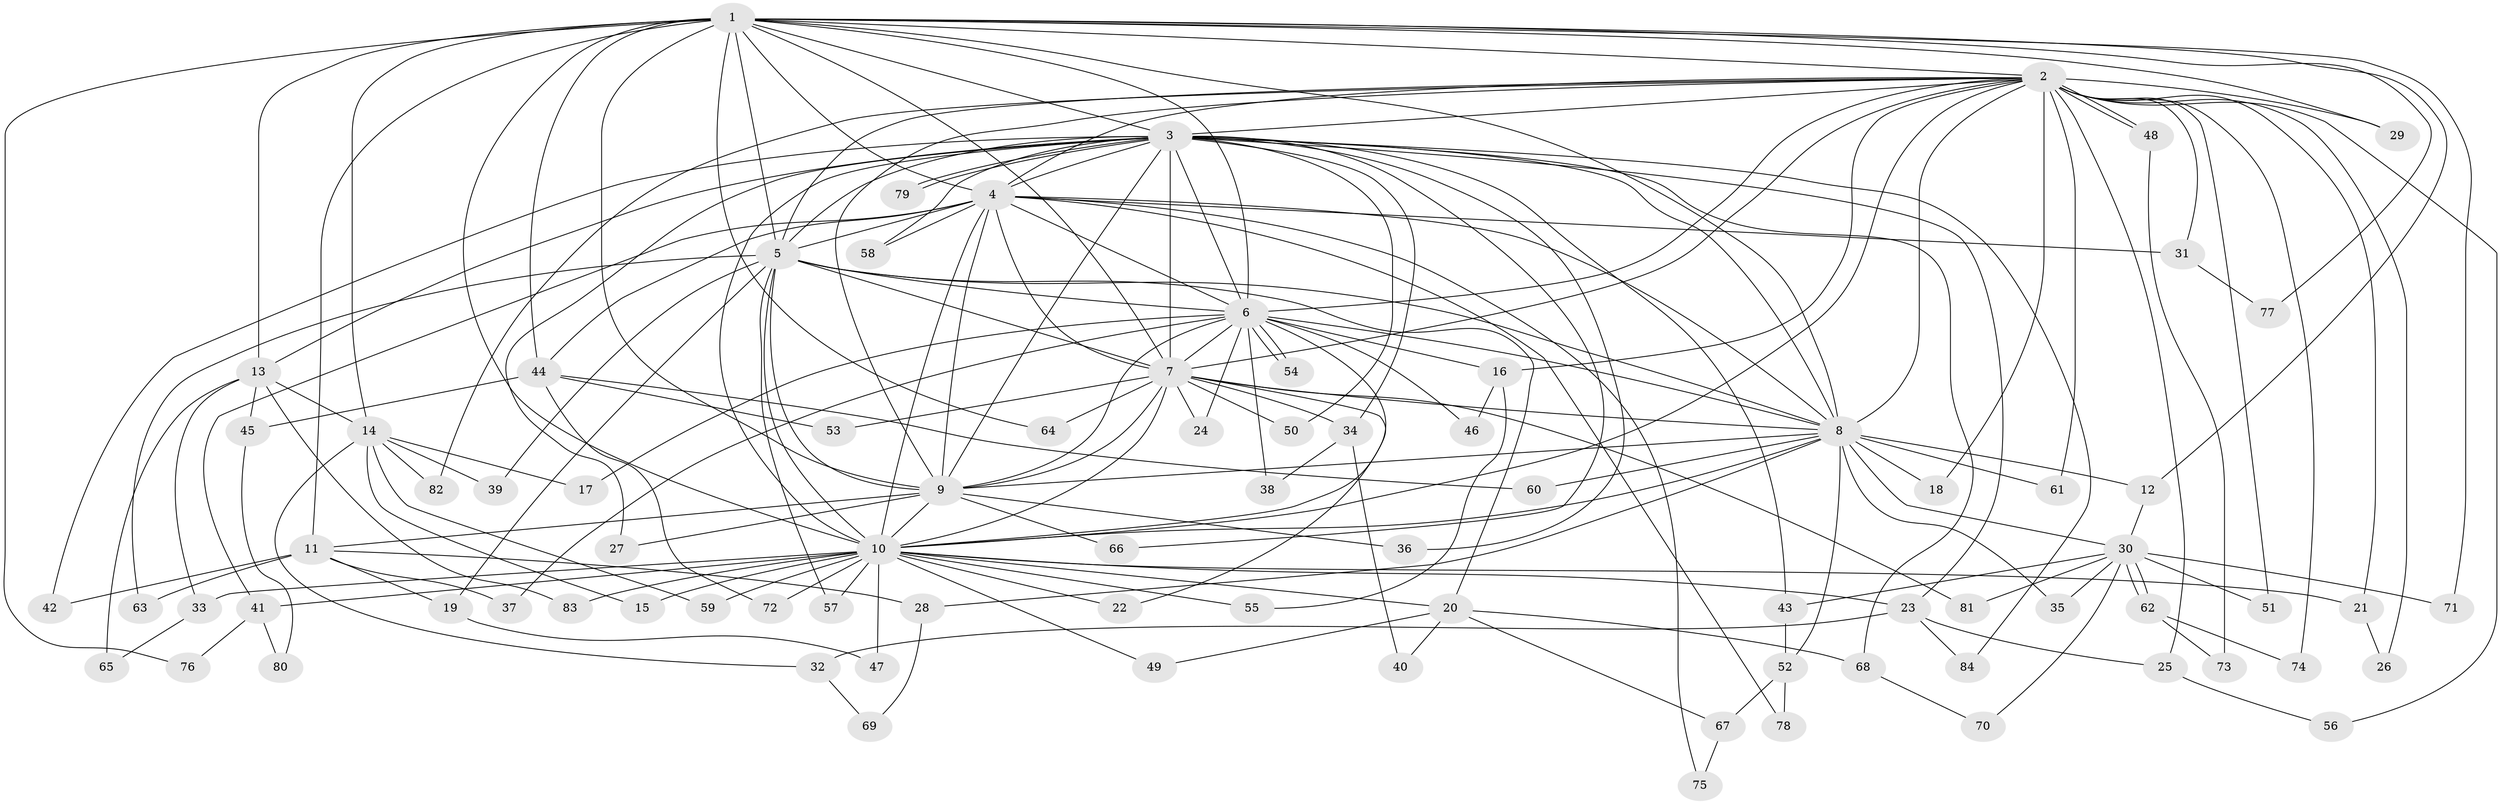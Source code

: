 // coarse degree distribution, {14: 0.037037037037037035, 12: 0.07407407407407407, 15: 0.037037037037037035, 10: 0.07407407407407407, 9: 0.1111111111111111, 4: 0.07407407407407407, 8: 0.037037037037037035, 5: 0.14814814814814814, 7: 0.037037037037037035, 3: 0.14814814814814814, 6: 0.037037037037037035, 2: 0.14814814814814814, 1: 0.037037037037037035}
// Generated by graph-tools (version 1.1) at 2025/49/03/04/25 22:49:36]
// undirected, 84 vertices, 193 edges
graph export_dot {
  node [color=gray90,style=filled];
  1;
  2;
  3;
  4;
  5;
  6;
  7;
  8;
  9;
  10;
  11;
  12;
  13;
  14;
  15;
  16;
  17;
  18;
  19;
  20;
  21;
  22;
  23;
  24;
  25;
  26;
  27;
  28;
  29;
  30;
  31;
  32;
  33;
  34;
  35;
  36;
  37;
  38;
  39;
  40;
  41;
  42;
  43;
  44;
  45;
  46;
  47;
  48;
  49;
  50;
  51;
  52;
  53;
  54;
  55;
  56;
  57;
  58;
  59;
  60;
  61;
  62;
  63;
  64;
  65;
  66;
  67;
  68;
  69;
  70;
  71;
  72;
  73;
  74;
  75;
  76;
  77;
  78;
  79;
  80;
  81;
  82;
  83;
  84;
  1 -- 2;
  1 -- 3;
  1 -- 4;
  1 -- 5;
  1 -- 6;
  1 -- 7;
  1 -- 8;
  1 -- 9;
  1 -- 10;
  1 -- 11;
  1 -- 12;
  1 -- 13;
  1 -- 14;
  1 -- 29;
  1 -- 44;
  1 -- 64;
  1 -- 71;
  1 -- 76;
  1 -- 77;
  2 -- 3;
  2 -- 4;
  2 -- 5;
  2 -- 6;
  2 -- 7;
  2 -- 8;
  2 -- 9;
  2 -- 10;
  2 -- 16;
  2 -- 18;
  2 -- 21;
  2 -- 25;
  2 -- 26;
  2 -- 29;
  2 -- 31;
  2 -- 48;
  2 -- 48;
  2 -- 51;
  2 -- 56;
  2 -- 61;
  2 -- 74;
  2 -- 82;
  3 -- 4;
  3 -- 5;
  3 -- 6;
  3 -- 7;
  3 -- 8;
  3 -- 9;
  3 -- 10;
  3 -- 13;
  3 -- 23;
  3 -- 27;
  3 -- 34;
  3 -- 36;
  3 -- 42;
  3 -- 43;
  3 -- 50;
  3 -- 58;
  3 -- 66;
  3 -- 68;
  3 -- 79;
  3 -- 79;
  3 -- 84;
  4 -- 5;
  4 -- 6;
  4 -- 7;
  4 -- 8;
  4 -- 9;
  4 -- 10;
  4 -- 31;
  4 -- 41;
  4 -- 44;
  4 -- 58;
  4 -- 75;
  4 -- 78;
  5 -- 6;
  5 -- 7;
  5 -- 8;
  5 -- 9;
  5 -- 10;
  5 -- 19;
  5 -- 20;
  5 -- 39;
  5 -- 57;
  5 -- 63;
  6 -- 7;
  6 -- 8;
  6 -- 9;
  6 -- 10;
  6 -- 16;
  6 -- 17;
  6 -- 24;
  6 -- 37;
  6 -- 38;
  6 -- 46;
  6 -- 54;
  6 -- 54;
  7 -- 8;
  7 -- 9;
  7 -- 10;
  7 -- 22;
  7 -- 24;
  7 -- 34;
  7 -- 50;
  7 -- 53;
  7 -- 64;
  7 -- 81;
  8 -- 9;
  8 -- 10;
  8 -- 12;
  8 -- 18;
  8 -- 28;
  8 -- 30;
  8 -- 35;
  8 -- 52;
  8 -- 60;
  8 -- 61;
  9 -- 10;
  9 -- 11;
  9 -- 27;
  9 -- 36;
  9 -- 66;
  10 -- 15;
  10 -- 20;
  10 -- 21;
  10 -- 22;
  10 -- 23;
  10 -- 33;
  10 -- 41;
  10 -- 47;
  10 -- 49;
  10 -- 55;
  10 -- 57;
  10 -- 59;
  10 -- 72;
  10 -- 83;
  11 -- 19;
  11 -- 28;
  11 -- 37;
  11 -- 42;
  11 -- 63;
  12 -- 30;
  13 -- 14;
  13 -- 33;
  13 -- 45;
  13 -- 65;
  13 -- 83;
  14 -- 15;
  14 -- 17;
  14 -- 32;
  14 -- 39;
  14 -- 59;
  14 -- 82;
  16 -- 46;
  16 -- 55;
  19 -- 47;
  20 -- 40;
  20 -- 49;
  20 -- 67;
  20 -- 68;
  21 -- 26;
  23 -- 25;
  23 -- 32;
  23 -- 84;
  25 -- 56;
  28 -- 69;
  30 -- 35;
  30 -- 43;
  30 -- 51;
  30 -- 62;
  30 -- 62;
  30 -- 70;
  30 -- 71;
  30 -- 81;
  31 -- 77;
  32 -- 69;
  33 -- 65;
  34 -- 38;
  34 -- 40;
  41 -- 76;
  41 -- 80;
  43 -- 52;
  44 -- 45;
  44 -- 53;
  44 -- 60;
  44 -- 72;
  45 -- 80;
  48 -- 73;
  52 -- 67;
  52 -- 78;
  62 -- 73;
  62 -- 74;
  67 -- 75;
  68 -- 70;
}
